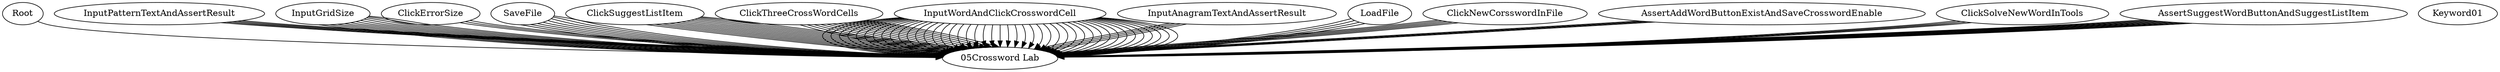 // TS <-> UK
digraph {
	Root
	InputPatternTextAndAssertResult
	Keyword01
	InputGridSize
	ClickErrorSize
	SaveFile
	ClickSuggestListItem
	ClickThreeCrossWordCells
	InputWordAndClickCrosswordCell
	InputAnagramTextAndAssertResult
	LoadFile
	ClickNewCorsswordInFile
	AssertAddWordButtonExistAndSaveCrosswordEnable
	ClickSolveNewWordInTools
	AssertSuggestWordButtonAndSuggestListItem
	"05Crossword Lab"
		Root -> "05Crossword Lab"
		InputGridSize -> "05Crossword Lab"
		AssertAddWordButtonExistAndSaveCrosswordEnable -> "05Crossword Lab"
		InputGridSize -> "05Crossword Lab"
		AssertAddWordButtonExistAndSaveCrosswordEnable -> "05Crossword Lab"
		InputGridSize -> "05Crossword Lab"
		AssertAddWordButtonExistAndSaveCrosswordEnable -> "05Crossword Lab"
		ClickNewCorsswordInFile -> "05Crossword Lab"
		InputGridSize -> "05Crossword Lab"
		ClickErrorSize -> "05Crossword Lab"
		InputGridSize -> "05Crossword Lab"
		ClickErrorSize -> "05Crossword Lab"
		InputGridSize -> "05Crossword Lab"
		ClickErrorSize -> "05Crossword Lab"
		InputGridSize -> "05Crossword Lab"
		AssertAddWordButtonExistAndSaveCrosswordEnable -> "05Crossword Lab"
		ClickNewCorsswordInFile -> "05Crossword Lab"
		InputGridSize -> "05Crossword Lab"
		ClickThreeCrossWordCells -> "05Crossword Lab"
		InputWordAndClickCrosswordCell -> "05Crossword Lab"
		InputWordAndClickCrosswordCell -> "05Crossword Lab"
		InputWordAndClickCrosswordCell -> "05Crossword Lab"
		InputWordAndClickCrosswordCell -> "05Crossword Lab"
		ClickSuggestListItem -> "05Crossword Lab"
		AssertSuggestWordButtonAndSuggestListItem -> "05Crossword Lab"
		ClickThreeCrossWordCells -> "05Crossword Lab"
		InputWordAndClickCrosswordCell -> "05Crossword Lab"
		InputWordAndClickCrosswordCell -> "05Crossword Lab"
		InputWordAndClickCrosswordCell -> "05Crossword Lab"
		ClickSuggestListItem -> "05Crossword Lab"
		ClickThreeCrossWordCells -> "05Crossword Lab"
		ClickSuggestListItem -> "05Crossword Lab"
		AssertSuggestWordButtonAndSuggestListItem -> "05Crossword Lab"
		ClickThreeCrossWordCells -> "05Crossword Lab"
		InputWordAndClickCrosswordCell -> "05Crossword Lab"
		InputWordAndClickCrosswordCell -> "05Crossword Lab"
		ClickSuggestListItem -> "05Crossword Lab"
		ClickThreeCrossWordCells -> "05Crossword Lab"
		InputWordAndClickCrosswordCell -> "05Crossword Lab"
		InputWordAndClickCrosswordCell -> "05Crossword Lab"
		ClickSuggestListItem -> "05Crossword Lab"
		AssertSuggestWordButtonAndSuggestListItem -> "05Crossword Lab"
		AssertSuggestWordButtonAndSuggestListItem -> "05Crossword Lab"
		AssertSuggestWordButtonAndSuggestListItem -> "05Crossword Lab"
		ClickNewCorsswordInFile -> "05Crossword Lab"
		InputGridSize -> "05Crossword Lab"
		SaveFile -> "05Crossword Lab"
		SaveFile -> "05Crossword Lab"
		ClickNewCorsswordInFile -> "05Crossword Lab"
		InputGridSize -> "05Crossword Lab"
		SaveFile -> "05Crossword Lab"
		LoadFile -> "05Crossword Lab"
		LoadFile -> "05Crossword Lab"
		ClickSolveNewWordInTools -> "05Crossword Lab"
		InputPatternTextAndAssertResult -> "05Crossword Lab"
		InputPatternTextAndAssertResult -> "05Crossword Lab"
		InputPatternTextAndAssertResult -> "05Crossword Lab"
		InputPatternTextAndAssertResult -> "05Crossword Lab"
		ClickSolveNewWordInTools -> "05Crossword Lab"
		InputAnagramTextAndAssertResult -> "05Crossword Lab"
		InputAnagramTextAndAssertResult -> "05Crossword Lab"
		InputAnagramTextAndAssertResult -> "05Crossword Lab"
		ClickNewCorsswordInFile -> "05Crossword Lab"
		InputGridSize -> "05Crossword Lab"
		ClickThreeCrossWordCells -> "05Crossword Lab"
		InputWordAndClickCrosswordCell -> "05Crossword Lab"
		InputWordAndClickCrosswordCell -> "05Crossword Lab"
		InputWordAndClickCrosswordCell -> "05Crossword Lab"
		InputWordAndClickCrosswordCell -> "05Crossword Lab"
		ClickSuggestListItem -> "05Crossword Lab"
		ClickThreeCrossWordCells -> "05Crossword Lab"
		InputWordAndClickCrosswordCell -> "05Crossword Lab"
		InputWordAndClickCrosswordCell -> "05Crossword Lab"
		InputWordAndClickCrosswordCell -> "05Crossword Lab"
		ClickThreeCrossWordCells -> "05Crossword Lab"
		InputWordAndClickCrosswordCell -> "05Crossword Lab"
		ClickSuggestListItem -> "05Crossword Lab"
		AssertSuggestWordButtonAndSuggestListItem -> "05Crossword Lab"
		ClickThreeCrossWordCells -> "05Crossword Lab"
		InputWordAndClickCrosswordCell -> "05Crossword Lab"
		InputWordAndClickCrosswordCell -> "05Crossword Lab"
		InputWordAndClickCrosswordCell -> "05Crossword Lab"
		ClickSuggestListItem -> "05Crossword Lab"
		AssertSuggestWordButtonAndSuggestListItem -> "05Crossword Lab"
		ClickThreeCrossWordCells -> "05Crossword Lab"
		InputWordAndClickCrosswordCell -> "05Crossword Lab"
		InputWordAndClickCrosswordCell -> "05Crossword Lab"
		ClickSuggestListItem -> "05Crossword Lab"
		AssertSuggestWordButtonAndSuggestListItem -> "05Crossword Lab"
		SaveFile -> "05Crossword Lab"
		ClickSolveNewWordInTools -> "05Crossword Lab"
		LoadFile -> "05Crossword Lab"
		ClickThreeCrossWordCells -> "05Crossword Lab"
		InputWordAndClickCrosswordCell -> "05Crossword Lab"
		InputWordAndClickCrosswordCell -> "05Crossword Lab"
		InputWordAndClickCrosswordCell -> "05Crossword Lab"
		InputWordAndClickCrosswordCell -> "05Crossword Lab"
		ClickSuggestListItem -> "05Crossword Lab"
		AssertSuggestWordButtonAndSuggestListItem -> "05Crossword Lab"
		SaveFile -> "05Crossword Lab"
		ClickSolveNewWordInTools -> "05Crossword Lab"
		InputAnagramTextAndAssertResult -> "05Crossword Lab"
		InputPatternTextAndAssertResult -> "05Crossword Lab"
		LoadFile -> "05Crossword Lab"
		ClickThreeCrossWordCells -> "05Crossword Lab"
		InputWordAndClickCrosswordCell -> "05Crossword Lab"
		InputWordAndClickCrosswordCell -> "05Crossword Lab"
		InputWordAndClickCrosswordCell -> "05Crossword Lab"
		InputWordAndClickCrosswordCell -> "05Crossword Lab"
		ClickSuggestListItem -> "05Crossword Lab"
		ClickThreeCrossWordCells -> "05Crossword Lab"
		InputWordAndClickCrosswordCell -> "05Crossword Lab"
		InputWordAndClickCrosswordCell -> "05Crossword Lab"
		InputWordAndClickCrosswordCell -> "05Crossword Lab"
		InputWordAndClickCrosswordCell -> "05Crossword Lab"
		InputWordAndClickCrosswordCell -> "05Crossword Lab"
		SaveFile -> "05Crossword Lab"
		InputWordAndClickCrosswordCell -> "05Crossword Lab"
		InputWordAndClickCrosswordCell -> "05Crossword Lab"
		InputWordAndClickCrosswordCell -> "05Crossword Lab"
		ClickSuggestListItem -> "05Crossword Lab"
		AssertSuggestWordButtonAndSuggestListItem -> "05Crossword Lab"
		SaveFile -> "05Crossword Lab"
		ClickThreeCrossWordCells -> "05Crossword Lab"
		InputWordAndClickCrosswordCell -> "05Crossword Lab"
		InputWordAndClickCrosswordCell -> "05Crossword Lab"
		InputWordAndClickCrosswordCell -> "05Crossword Lab"
		SaveFile -> "05Crossword Lab"
}